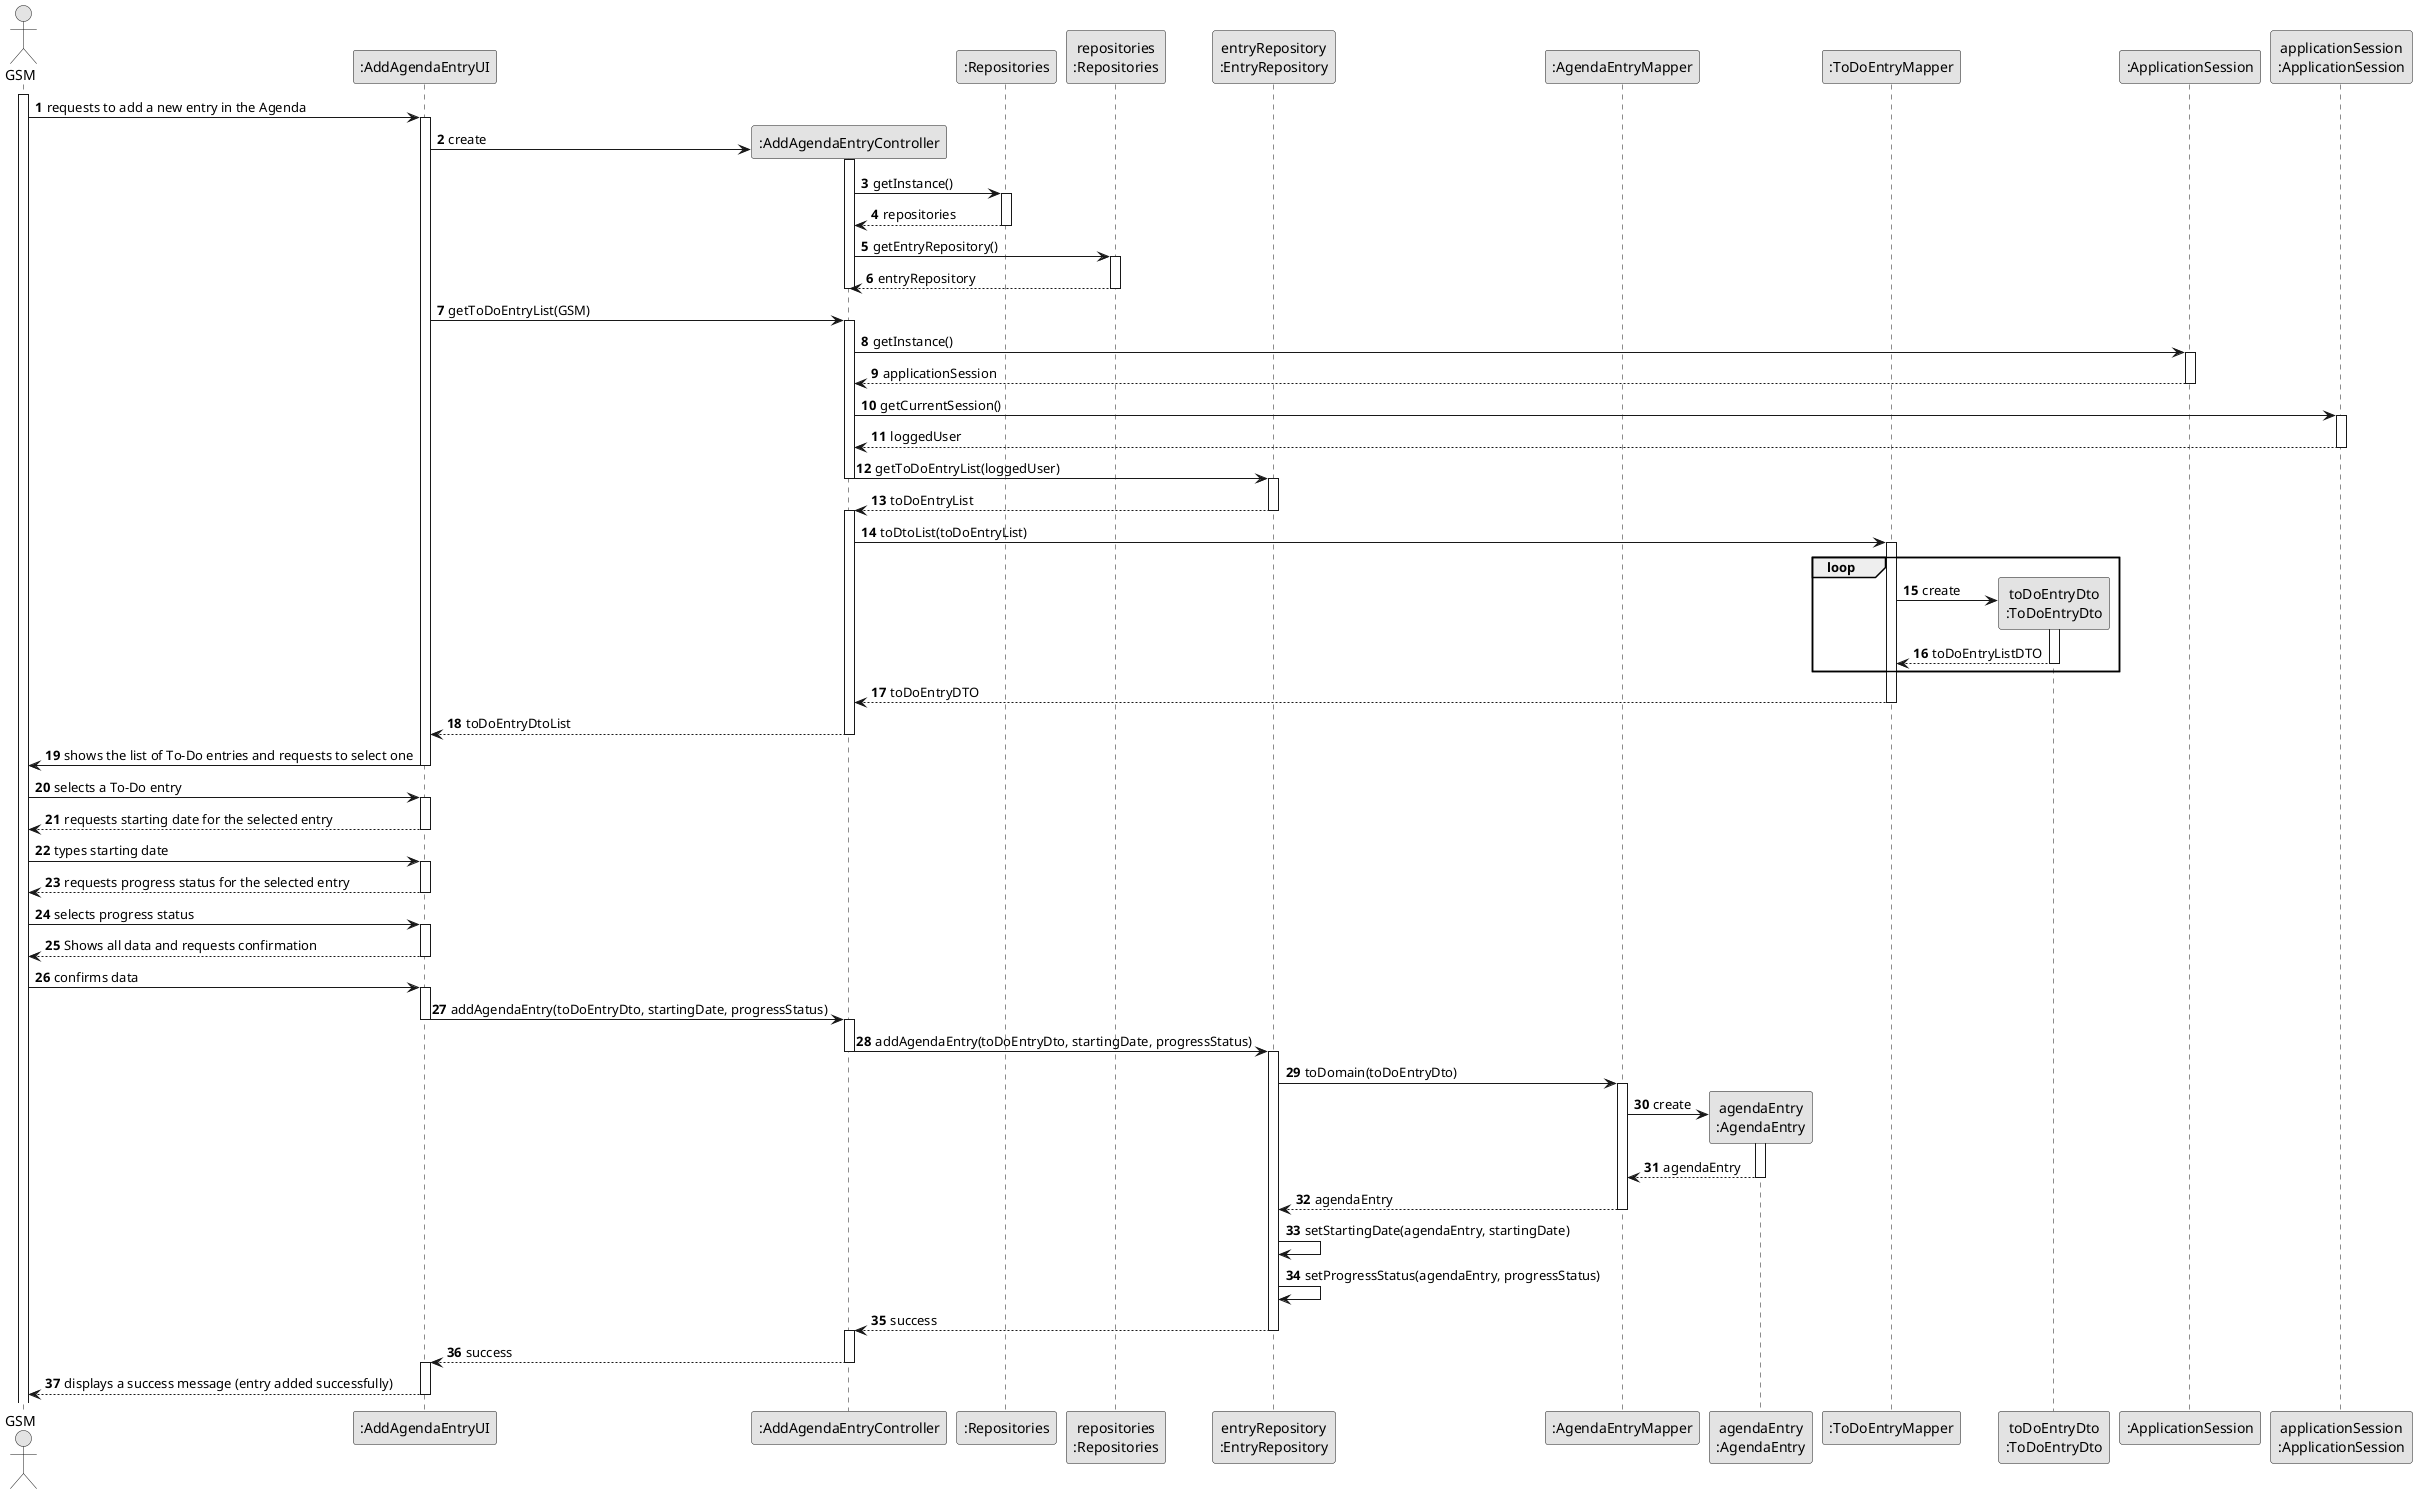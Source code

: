 @startuml
skinparam monochrome true
skinparam packageStyle rectangle
skinparam shadowing false

autonumber

actor "GSM" as GSM
participant ":AddAgendaEntryUI" as UI
participant ":AddAgendaEntryController" as CTRL
participant ":Repositories" as RepositorySingleton
participant "repositories\n:Repositories" as PLAT
participant "entryRepository\n:EntryRepository" as EntryRepo
participant ":AgendaEntryMapper" as AgendaEntryMapper
participant "agendaEntry\n:AgendaEntry" as AgendaEntry
participant ":ToDoEntryMapper" as ToDoEntryMapper
participant "toDoEntryDto\n:ToDoEntryDto" as ToDoEntryDto
participant ":ApplicationSession" as ApplicationSession
participant "applicationSession\n:ApplicationSession" as applicationSession1

activate GSM

    GSM -> UI : requests to add a new entry in the Agenda
    activate UI

        UI -> CTRL **: create
        activate CTRL

            CTRL -> RepositorySingleton : getInstance()
            activate RepositorySingleton

                RepositorySingleton --> CTRL : repositories
            deactivate RepositorySingleton

            CTRL -> PLAT : getEntryRepository()
            activate PLAT

            PLAT --> CTRL : entryRepository
            deactivate PLAT

        deactivate CTRL



        UI -> CTRL: getToDoEntryList(GSM)
        activate CTRL

        CTRL -> ApplicationSession : getInstance()
                activate ApplicationSession
                ApplicationSession --> CTRL : applicationSession
                deactivate ApplicationSession

                CTRL -> applicationSession1 : getCurrentSession()
                activate applicationSession1
                applicationSession1 --> CTRL : loggedUser
                deactivate applicationSession1

            CTRL -> EntryRepo: getToDoEntryList(loggedUser)
            deactivate CTRL
            activate EntryRepo

            EntryRepo --> CTRL: toDoEntryList
            deactivate EntryRepo
            activate CTRL

            CTRL -> ToDoEntryMapper : toDtoList(toDoEntryList)
            activate ToDoEntryMapper

            loop

                ToDoEntryMapper -> ToDoEntryDto** : create
                activate ToDoEntryDto

                ToDoEntryDto --> ToDoEntryMapper : toDoEntryListDTO
                deactivate ToDoEntryDto
            end

            ToDoEntryMapper --> CTRL : toDoEntryDTO
            deactivate ToDoEntryMapper

            CTRL --> UI : toDoEntryDtoList
        deactivate CTRL

        UI -> GSM : shows the list of To-Do entries and requests to select one
    deactivate UI

    GSM -> UI : selects a To-Do entry
    activate UI

        UI --> GSM : requests starting date for the selected entry
    deactivate UI

    GSM -> UI : types starting date
    activate UI

         UI --> GSM : requests progress status for the selected entry
    deactivate UI

    GSM -> UI : selects progress status
    activate UI

    UI --> GSM : Shows all data and requests confirmation
    deactivate UI

    GSM -> UI: confirms data
    activate UI

        UI -> CTRL : addAgendaEntry(toDoEntryDto, startingDate, progressStatus)
        deactivate UI
        activate CTRL


            CTRL -> EntryRepo : addAgendaEntry(toDoEntryDto, startingDate, progressStatus)
            deactivate CTRL
            activate EntryRepo

            EntryRepo -> AgendaEntryMapper : toDomain(toDoEntryDto)
            activate AgendaEntryMapper

                AgendaEntryMapper -> AgendaEntry** : create
                activate AgendaEntry

                AgendaEntry --> AgendaEntryMapper : agendaEntry
                deactivate AgendaEntry

            AgendaEntryMapper --> EntryRepo : agendaEntry
            deactivate AgendaEntryMapper

                EntryRepo -> EntryRepo : setStartingDate(agendaEntry, startingDate)
                EntryRepo -> EntryRepo : setProgressStatus(agendaEntry, progressStatus)

            EntryRepo --> CTRL : success
            deactivate EntryRepo
            activate CTRL

        CTRL --> UI : success
    deactivate CTRL
    activate UI

    UI --> GSM : displays a success message (entry added successfully)
deactivate UI

@enduml
